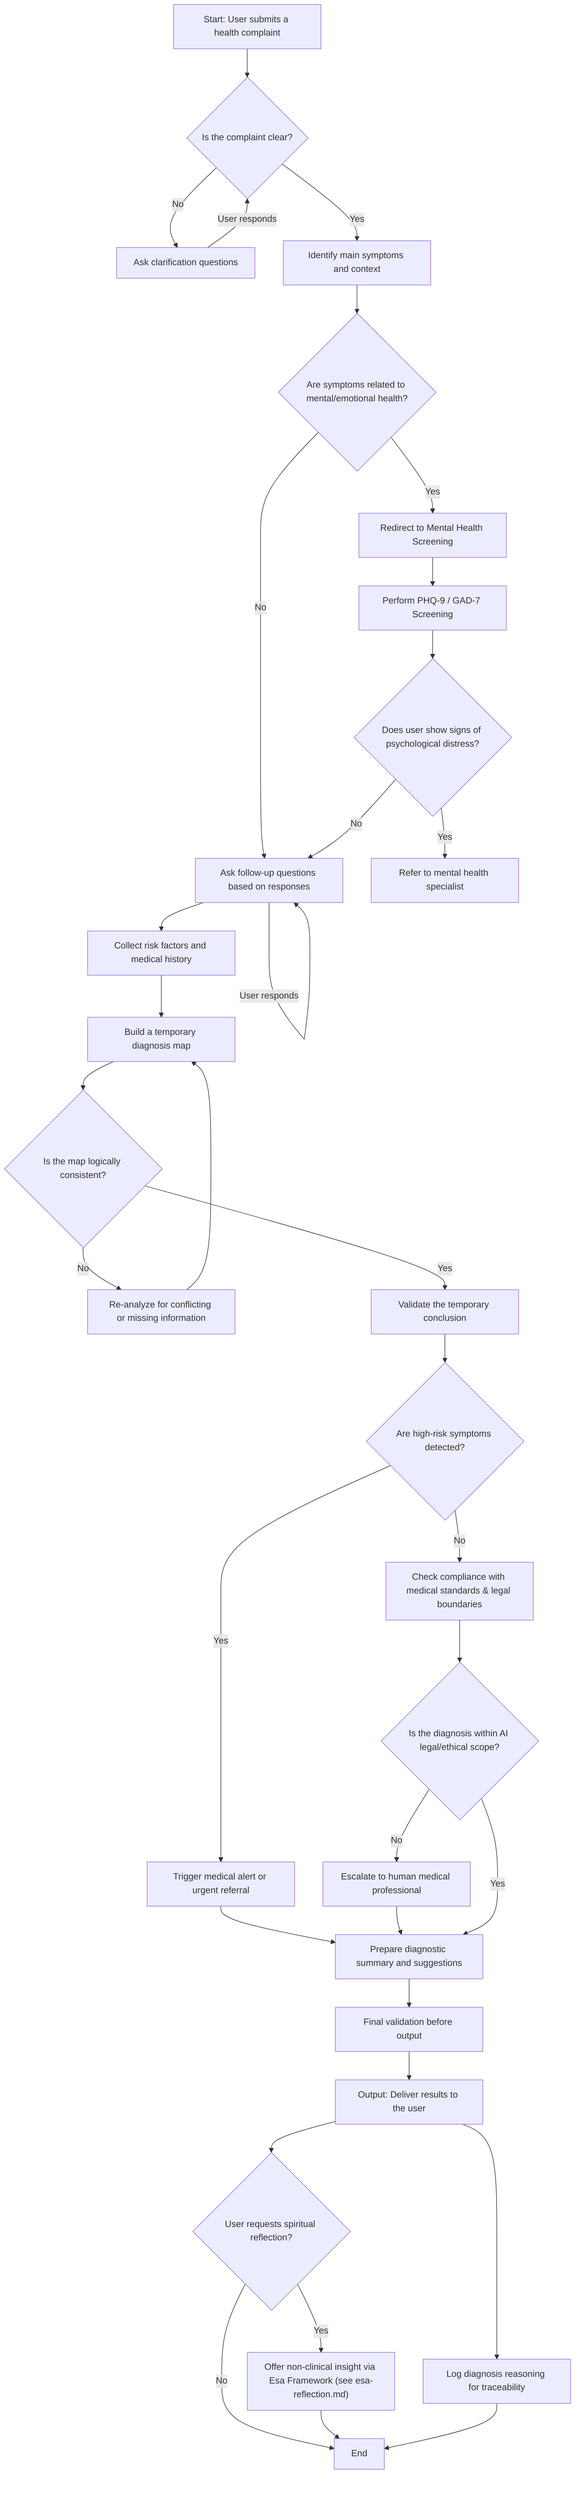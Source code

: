 graph TD
    %% Inisiasi dari Pengguna
    A[Start: User submits a health complaint] --> B{Is the complaint clear?}
    B -- No --> B1[Ask clarification questions]
    B1 -->|User responds| B
    B -- Yes --> C[Identify main symptoms and context]

    %% Deteksi Awal Gangguan Psikologis
    C --> C1{Are symptoms related to mental/emotional health?}
    C1 -- Yes --> C2[Redirect to Mental Health Screening]
    C1 -- No --> D[Ask follow-up questions based on responses]

    %% Screening Mental Health (Opsional: PHQ-9 / GAD-7)
    C2 --> C3[Perform PHQ-9 / GAD-7 Screening]
    C3 --> C4{Does user show signs of psychological distress?}
    C4 -- Yes --> C5[Refer to mental health specialist]
    C4 -- No --> D

    %% Pengumpulan Informasi Tambahan
    D -->|User responds| D
    D --> E[Collect risk factors and medical history]

    %% Peta Diagnosis Sementara
    E --> F[Build a temporary diagnosis map]
    F --> G{Is the map logically consistent?}
    G -- No --> G1[Re-analyze for conflicting or missing information]
    G1 --> F
    G -- Yes --> H[Validate the temporary conclusion]

    %% Deteksi Gejala Risiko Tinggi
    H --> I{Are high-risk symptoms detected?}
    I -- Yes --> I1[Trigger medical alert or urgent referral]
    I1 --> K
    I -- No --> J[Check compliance with medical standards & legal boundaries]

    %% Kepatuhan Hukum & Etika AI Medis
    J --> J1{Is the diagnosis within AI legal/ethical scope?}
    J1 -- No --> J2[Escalate to human medical professional]
    J2 --> K
    J1 -- Yes --> K[Prepare diagnostic summary and suggestions]

    %% Validasi Akhir & Output
    K --> L[Final validation before output]
    L --> M[Output: Deliver results to the user]

    %% Logging untuk Audit & Validasi
    M --> N[Log diagnosis reasoning for traceability]

    %% Jalur Opsional: Kontemplasi Spiritual (Non-Clinical)
    M --> O{User requests spiritual reflection?}
    O -- Yes --> O1["Offer non-clinical insight via Esa Framework (see esa-reflection.md)"]
    O -- No --> P[End]

    O1 --> P
    N --> P